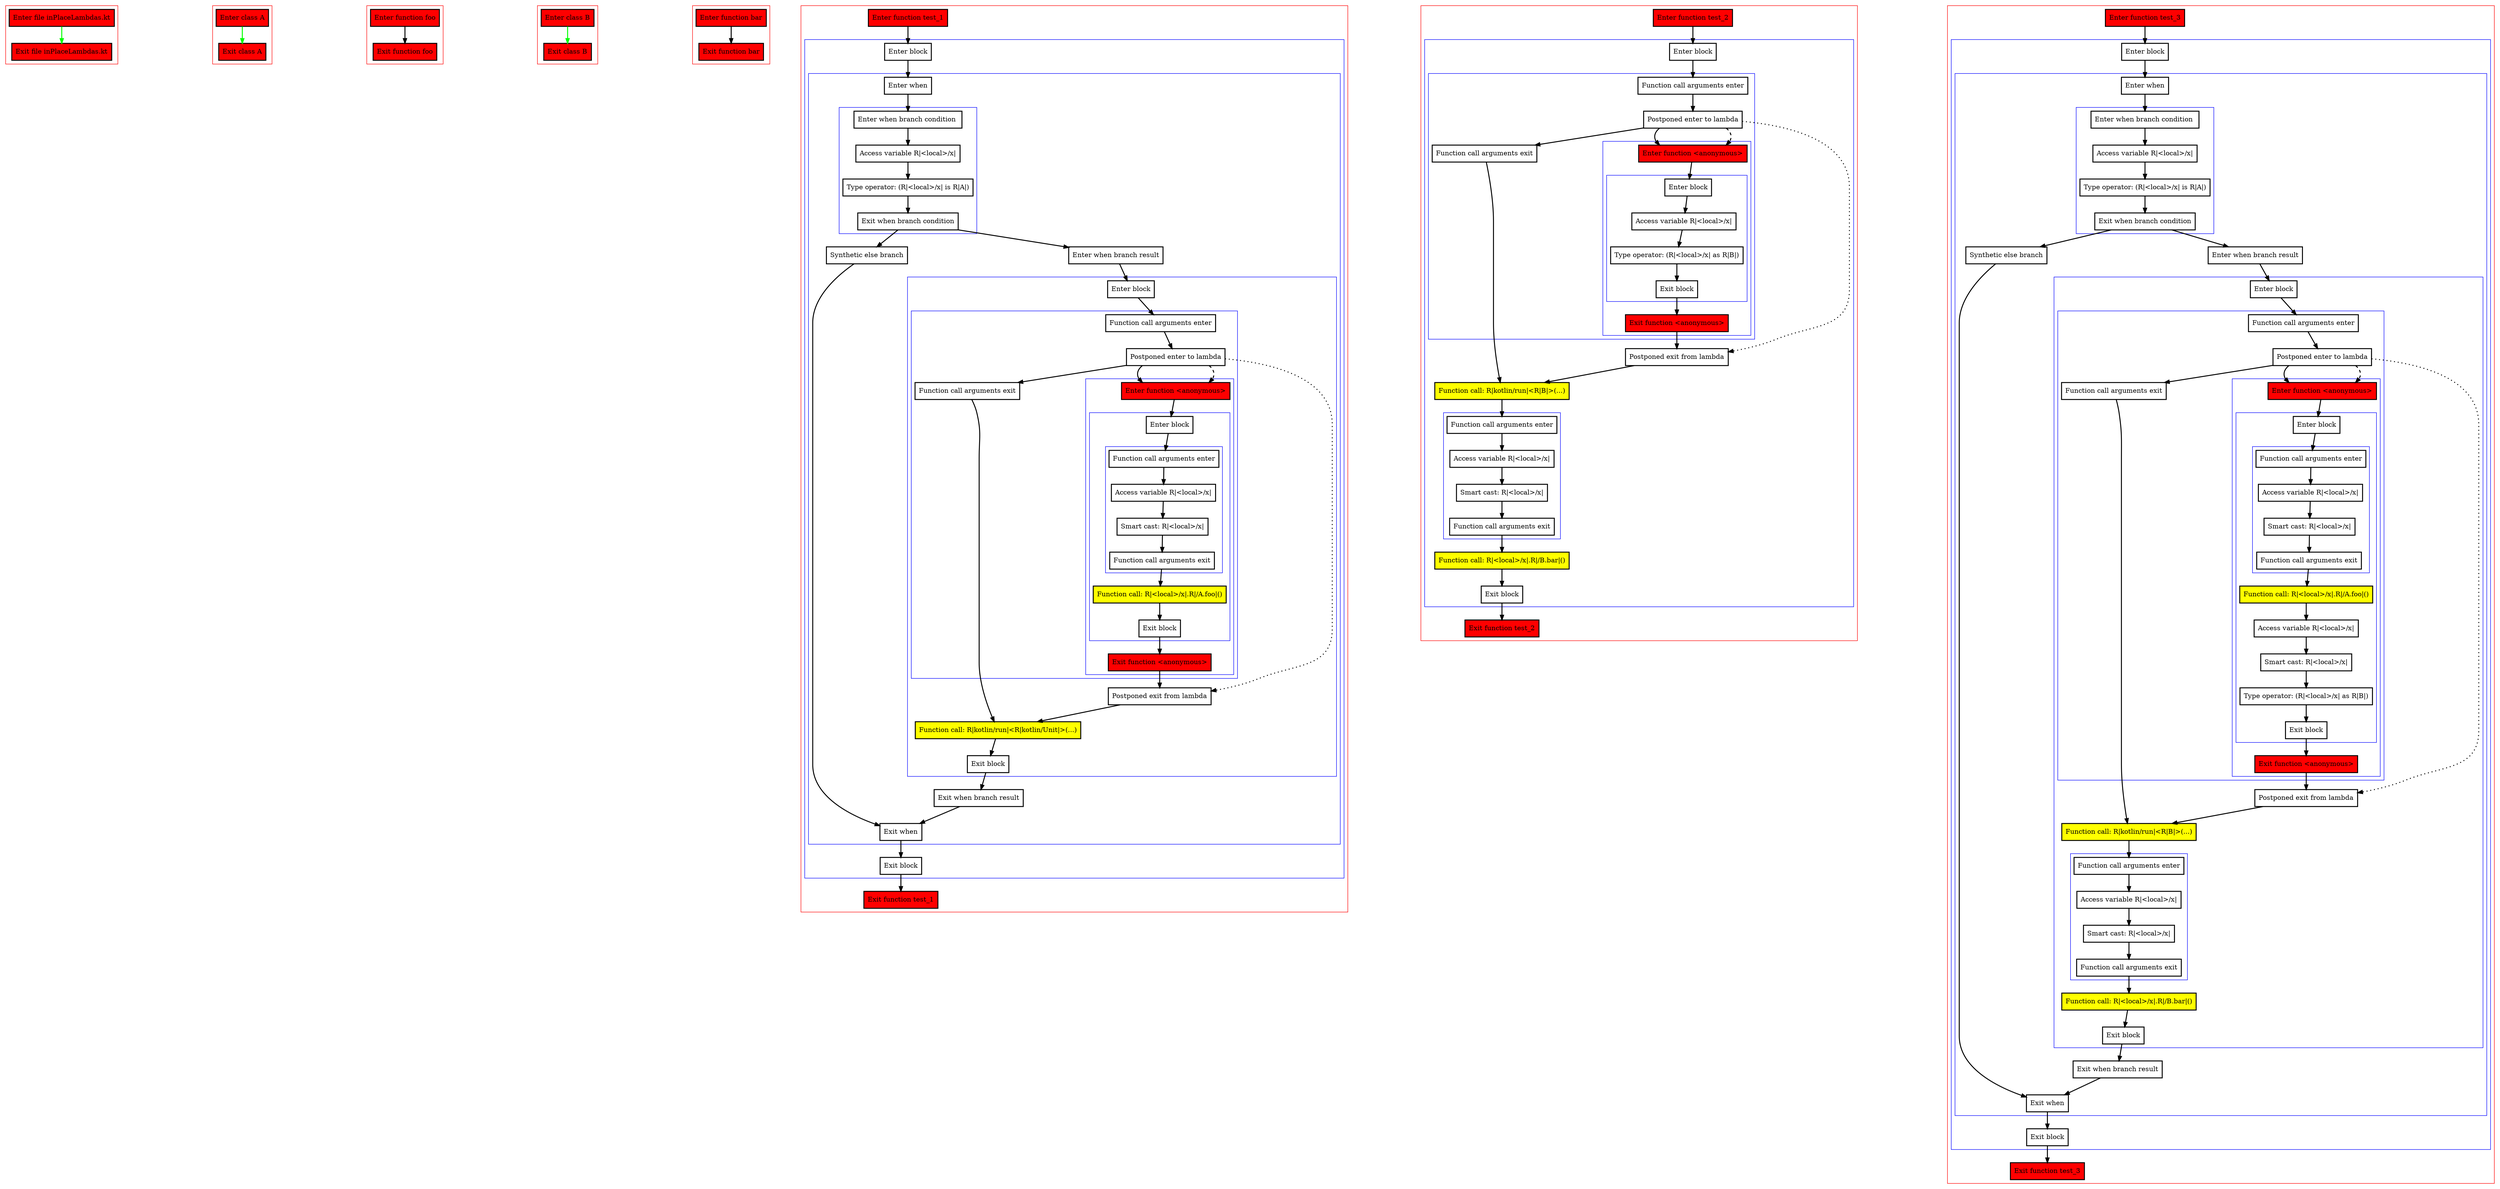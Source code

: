 digraph inPlaceLambdas_kt {
    graph [nodesep=3]
    node [shape=box penwidth=2]
    edge [penwidth=2]

    subgraph cluster_0 {
        color=red
        0 [label="Enter file inPlaceLambdas.kt" style="filled" fillcolor=red];
        1 [label="Exit file inPlaceLambdas.kt" style="filled" fillcolor=red];
    }
    0 -> {1} [color=green];

    subgraph cluster_1 {
        color=red
        2 [label="Enter class A" style="filled" fillcolor=red];
        3 [label="Exit class A" style="filled" fillcolor=red];
    }
    2 -> {3} [color=green];

    subgraph cluster_2 {
        color=red
        4 [label="Enter function foo" style="filled" fillcolor=red];
        5 [label="Exit function foo" style="filled" fillcolor=red];
    }
    4 -> {5};

    subgraph cluster_3 {
        color=red
        6 [label="Enter class B" style="filled" fillcolor=red];
        7 [label="Exit class B" style="filled" fillcolor=red];
    }
    6 -> {7} [color=green];

    subgraph cluster_4 {
        color=red
        8 [label="Enter function bar" style="filled" fillcolor=red];
        9 [label="Exit function bar" style="filled" fillcolor=red];
    }
    8 -> {9};

    subgraph cluster_5 {
        color=red
        10 [label="Enter function test_1" style="filled" fillcolor=red];
        subgraph cluster_6 {
            color=blue
            11 [label="Enter block"];
            subgraph cluster_7 {
                color=blue
                12 [label="Enter when"];
                subgraph cluster_8 {
                    color=blue
                    13 [label="Enter when branch condition "];
                    14 [label="Access variable R|<local>/x|"];
                    15 [label="Type operator: (R|<local>/x| is R|A|)"];
                    16 [label="Exit when branch condition"];
                }
                17 [label="Synthetic else branch"];
                18 [label="Enter when branch result"];
                subgraph cluster_9 {
                    color=blue
                    19 [label="Enter block"];
                    subgraph cluster_10 {
                        color=blue
                        20 [label="Function call arguments enter"];
                        21 [label="Postponed enter to lambda"];
                        subgraph cluster_11 {
                            color=blue
                            22 [label="Enter function <anonymous>" style="filled" fillcolor=red];
                            subgraph cluster_12 {
                                color=blue
                                23 [label="Enter block"];
                                subgraph cluster_13 {
                                    color=blue
                                    24 [label="Function call arguments enter"];
                                    25 [label="Access variable R|<local>/x|"];
                                    26 [label="Smart cast: R|<local>/x|"];
                                    27 [label="Function call arguments exit"];
                                }
                                28 [label="Function call: R|<local>/x|.R|/A.foo|()" style="filled" fillcolor=yellow];
                                29 [label="Exit block"];
                            }
                            30 [label="Exit function <anonymous>" style="filled" fillcolor=red];
                        }
                        31 [label="Function call arguments exit"];
                    }
                    32 [label="Postponed exit from lambda"];
                    33 [label="Function call: R|kotlin/run|<R|kotlin/Unit|>(...)" style="filled" fillcolor=yellow];
                    34 [label="Exit block"];
                }
                35 [label="Exit when branch result"];
                36 [label="Exit when"];
            }
            37 [label="Exit block"];
        }
        38 [label="Exit function test_1" style="filled" fillcolor=red];
    }
    10 -> {11};
    11 -> {12};
    12 -> {13};
    13 -> {14};
    14 -> {15};
    15 -> {16};
    16 -> {17 18};
    17 -> {36};
    18 -> {19};
    19 -> {20};
    20 -> {21};
    21 -> {22 31};
    21 -> {32} [style=dotted];
    21 -> {22} [style=dashed];
    22 -> {23};
    23 -> {24};
    24 -> {25};
    25 -> {26};
    26 -> {27};
    27 -> {28};
    28 -> {29};
    29 -> {30};
    30 -> {32};
    31 -> {33};
    32 -> {33};
    33 -> {34};
    34 -> {35};
    35 -> {36};
    36 -> {37};
    37 -> {38};

    subgraph cluster_14 {
        color=red
        39 [label="Enter function test_2" style="filled" fillcolor=red];
        subgraph cluster_15 {
            color=blue
            40 [label="Enter block"];
            subgraph cluster_16 {
                color=blue
                41 [label="Function call arguments enter"];
                42 [label="Postponed enter to lambda"];
                subgraph cluster_17 {
                    color=blue
                    43 [label="Enter function <anonymous>" style="filled" fillcolor=red];
                    subgraph cluster_18 {
                        color=blue
                        44 [label="Enter block"];
                        45 [label="Access variable R|<local>/x|"];
                        46 [label="Type operator: (R|<local>/x| as R|B|)"];
                        47 [label="Exit block"];
                    }
                    48 [label="Exit function <anonymous>" style="filled" fillcolor=red];
                }
                49 [label="Function call arguments exit"];
            }
            50 [label="Postponed exit from lambda"];
            51 [label="Function call: R|kotlin/run|<R|B|>(...)" style="filled" fillcolor=yellow];
            subgraph cluster_19 {
                color=blue
                52 [label="Function call arguments enter"];
                53 [label="Access variable R|<local>/x|"];
                54 [label="Smart cast: R|<local>/x|"];
                55 [label="Function call arguments exit"];
            }
            56 [label="Function call: R|<local>/x|.R|/B.bar|()" style="filled" fillcolor=yellow];
            57 [label="Exit block"];
        }
        58 [label="Exit function test_2" style="filled" fillcolor=red];
    }
    39 -> {40};
    40 -> {41};
    41 -> {42};
    42 -> {43 49};
    42 -> {50} [style=dotted];
    42 -> {43} [style=dashed];
    43 -> {44};
    44 -> {45};
    45 -> {46};
    46 -> {47};
    47 -> {48};
    48 -> {50};
    49 -> {51};
    50 -> {51};
    51 -> {52};
    52 -> {53};
    53 -> {54};
    54 -> {55};
    55 -> {56};
    56 -> {57};
    57 -> {58};

    subgraph cluster_20 {
        color=red
        59 [label="Enter function test_3" style="filled" fillcolor=red];
        subgraph cluster_21 {
            color=blue
            60 [label="Enter block"];
            subgraph cluster_22 {
                color=blue
                61 [label="Enter when"];
                subgraph cluster_23 {
                    color=blue
                    62 [label="Enter when branch condition "];
                    63 [label="Access variable R|<local>/x|"];
                    64 [label="Type operator: (R|<local>/x| is R|A|)"];
                    65 [label="Exit when branch condition"];
                }
                66 [label="Synthetic else branch"];
                67 [label="Enter when branch result"];
                subgraph cluster_24 {
                    color=blue
                    68 [label="Enter block"];
                    subgraph cluster_25 {
                        color=blue
                        69 [label="Function call arguments enter"];
                        70 [label="Postponed enter to lambda"];
                        subgraph cluster_26 {
                            color=blue
                            71 [label="Enter function <anonymous>" style="filled" fillcolor=red];
                            subgraph cluster_27 {
                                color=blue
                                72 [label="Enter block"];
                                subgraph cluster_28 {
                                    color=blue
                                    73 [label="Function call arguments enter"];
                                    74 [label="Access variable R|<local>/x|"];
                                    75 [label="Smart cast: R|<local>/x|"];
                                    76 [label="Function call arguments exit"];
                                }
                                77 [label="Function call: R|<local>/x|.R|/A.foo|()" style="filled" fillcolor=yellow];
                                78 [label="Access variable R|<local>/x|"];
                                79 [label="Smart cast: R|<local>/x|"];
                                80 [label="Type operator: (R|<local>/x| as R|B|)"];
                                81 [label="Exit block"];
                            }
                            82 [label="Exit function <anonymous>" style="filled" fillcolor=red];
                        }
                        83 [label="Function call arguments exit"];
                    }
                    84 [label="Postponed exit from lambda"];
                    85 [label="Function call: R|kotlin/run|<R|B|>(...)" style="filled" fillcolor=yellow];
                    subgraph cluster_29 {
                        color=blue
                        86 [label="Function call arguments enter"];
                        87 [label="Access variable R|<local>/x|"];
                        88 [label="Smart cast: R|<local>/x|"];
                        89 [label="Function call arguments exit"];
                    }
                    90 [label="Function call: R|<local>/x|.R|/B.bar|()" style="filled" fillcolor=yellow];
                    91 [label="Exit block"];
                }
                92 [label="Exit when branch result"];
                93 [label="Exit when"];
            }
            94 [label="Exit block"];
        }
        95 [label="Exit function test_3" style="filled" fillcolor=red];
    }
    59 -> {60};
    60 -> {61};
    61 -> {62};
    62 -> {63};
    63 -> {64};
    64 -> {65};
    65 -> {66 67};
    66 -> {93};
    67 -> {68};
    68 -> {69};
    69 -> {70};
    70 -> {71 83};
    70 -> {84} [style=dotted];
    70 -> {71} [style=dashed];
    71 -> {72};
    72 -> {73};
    73 -> {74};
    74 -> {75};
    75 -> {76};
    76 -> {77};
    77 -> {78};
    78 -> {79};
    79 -> {80};
    80 -> {81};
    81 -> {82};
    82 -> {84};
    83 -> {85};
    84 -> {85};
    85 -> {86};
    86 -> {87};
    87 -> {88};
    88 -> {89};
    89 -> {90};
    90 -> {91};
    91 -> {92};
    92 -> {93};
    93 -> {94};
    94 -> {95};

}
